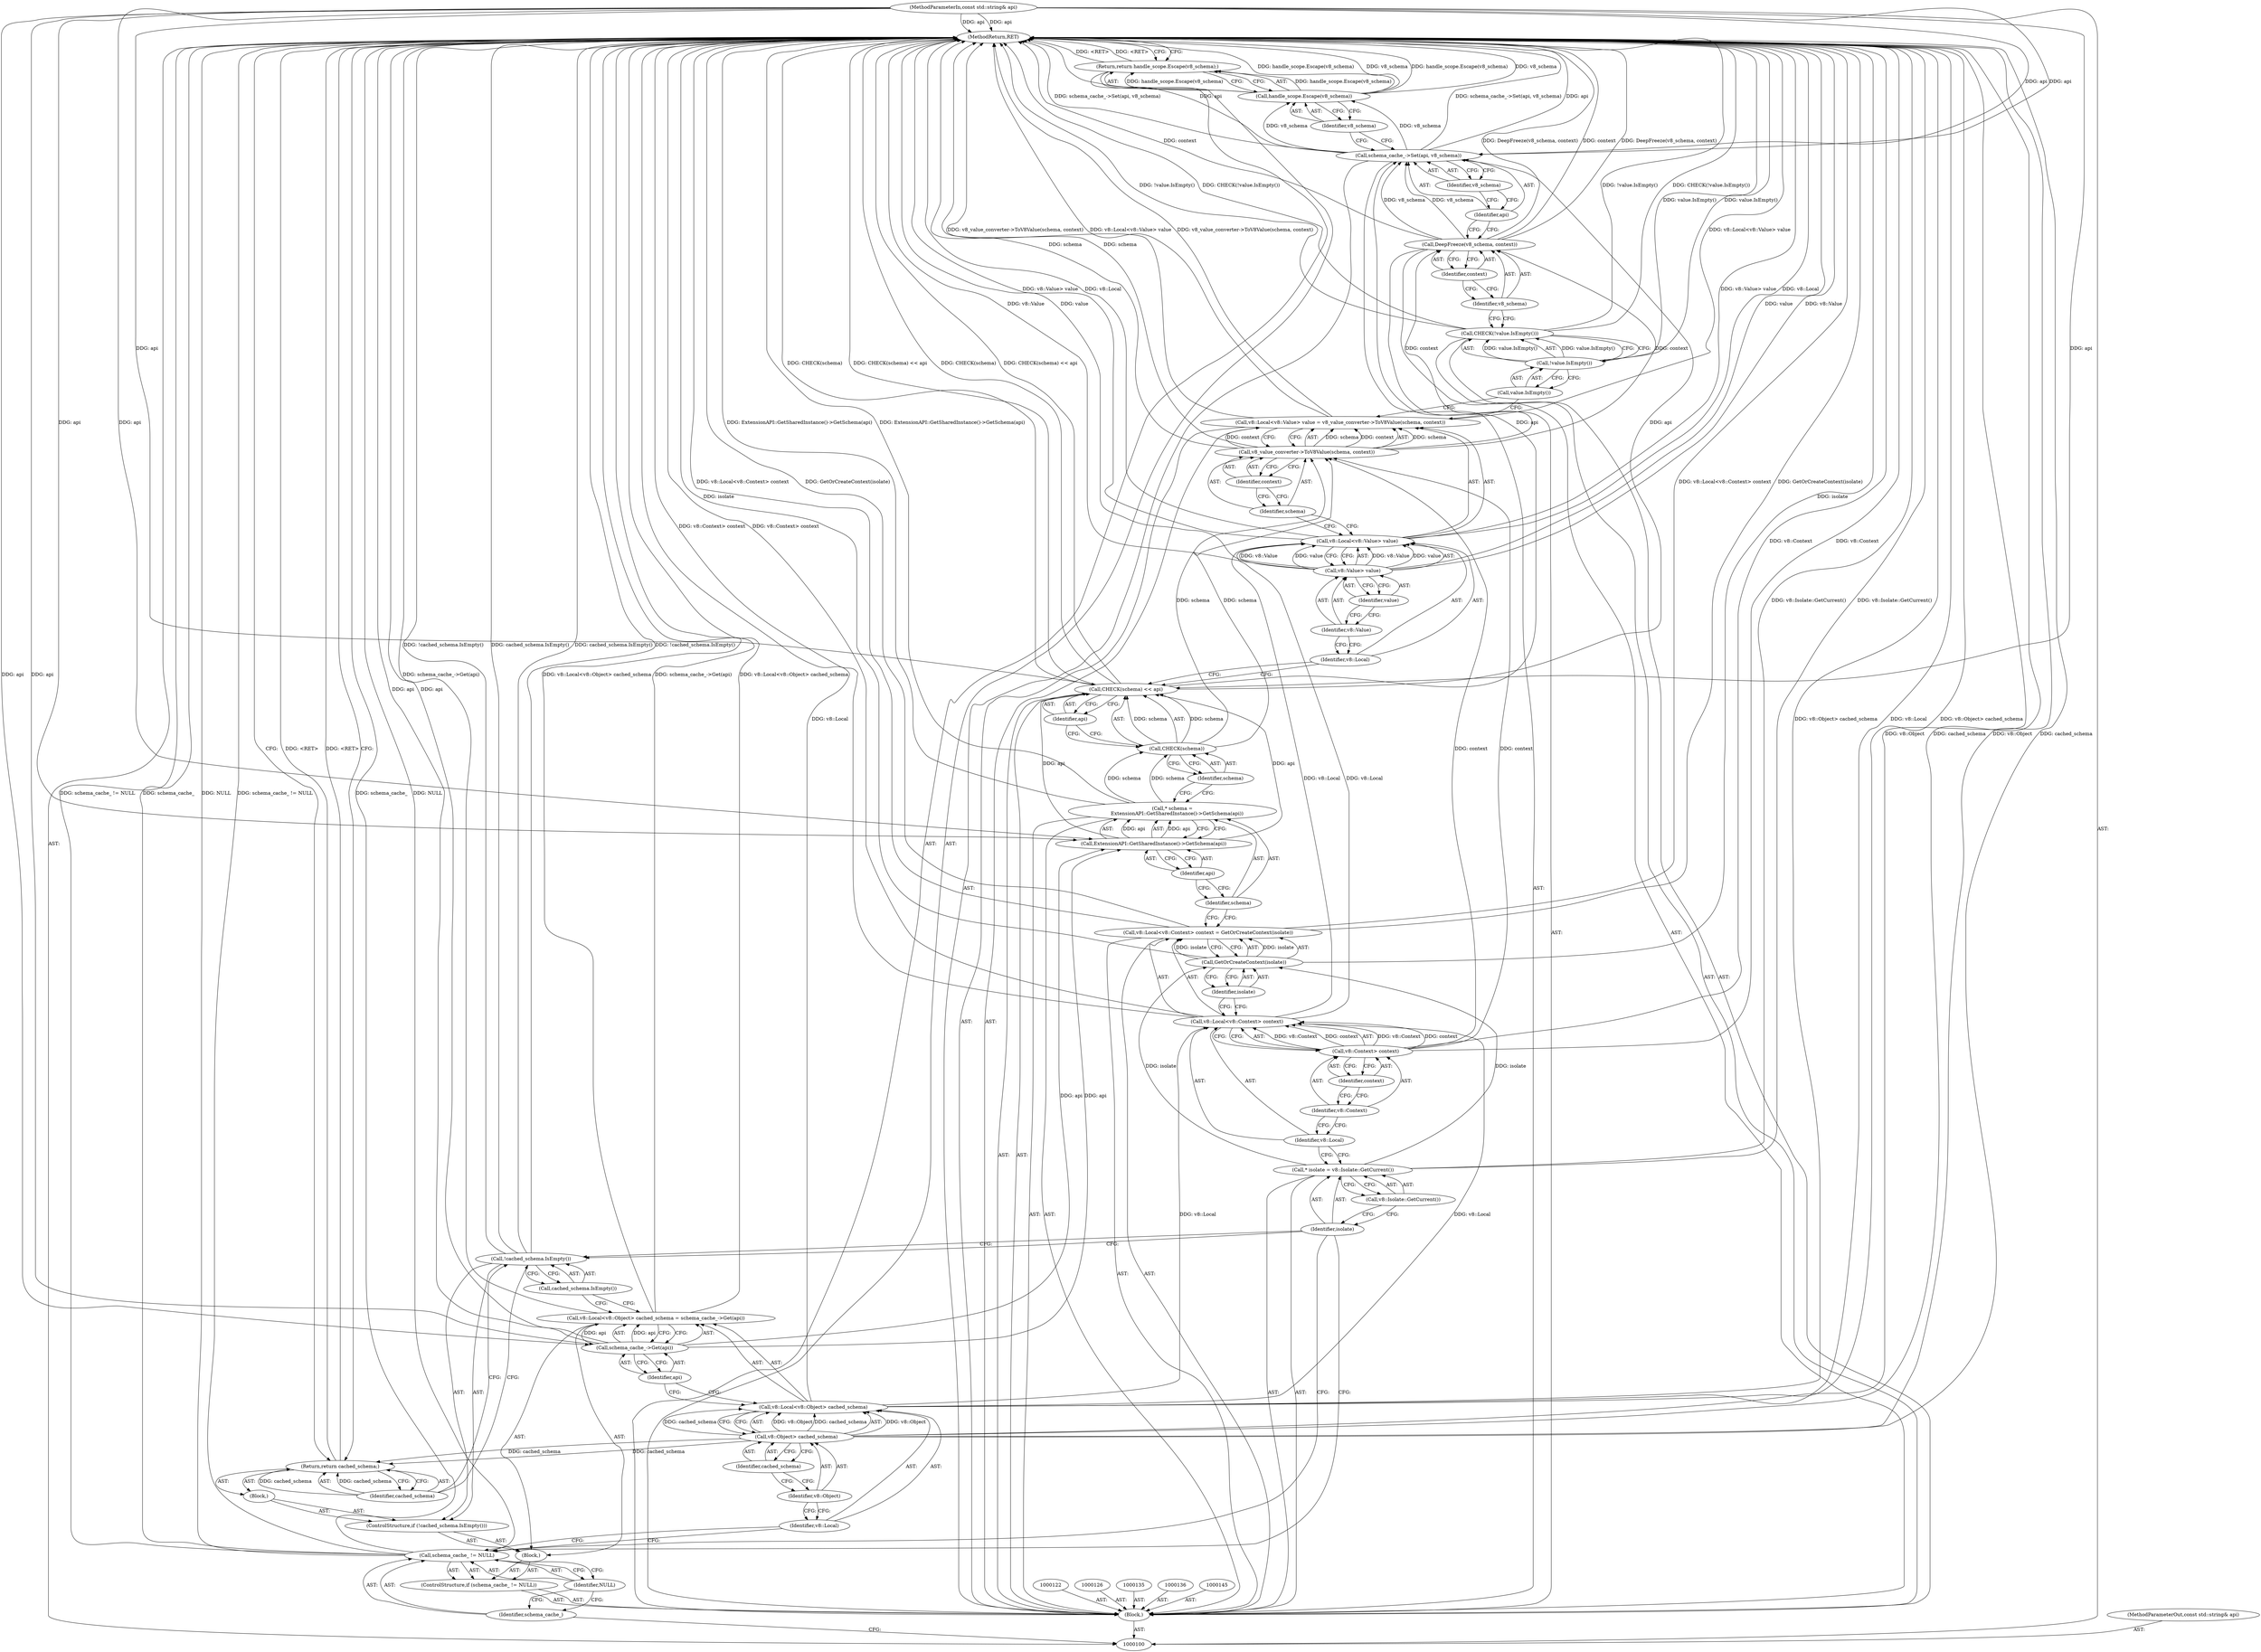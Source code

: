 digraph "0_Chrome_5fb2548448bd1b76a59d941b729d7a7f90d53bc8" {
"1000167" [label="(MethodReturn,RET)"];
"1000101" [label="(MethodParameterIn,const std::string& api)"];
"1000251" [label="(MethodParameterOut,const std::string& api)"];
"1000102" [label="(Block,)"];
"1000123" [label="(Call,* isolate = v8::Isolate::GetCurrent())"];
"1000124" [label="(Identifier,isolate)"];
"1000125" [label="(Call,v8::Isolate::GetCurrent())"];
"1000130" [label="(Call,v8::Context> context)"];
"1000131" [label="(Identifier,v8::Context)"];
"1000127" [label="(Call,v8::Local<v8::Context> context = GetOrCreateContext(isolate))"];
"1000128" [label="(Call,v8::Local<v8::Context> context)"];
"1000129" [label="(Identifier,v8::Local)"];
"1000132" [label="(Identifier,context)"];
"1000133" [label="(Call,GetOrCreateContext(isolate))"];
"1000134" [label="(Identifier,isolate)"];
"1000137" [label="(Call,* schema =\n      ExtensionAPI::GetSharedInstance()->GetSchema(api))"];
"1000138" [label="(Identifier,schema)"];
"1000140" [label="(Identifier,api)"];
"1000139" [label="(Call,ExtensionAPI::GetSharedInstance()->GetSchema(api))"];
"1000144" [label="(Identifier,api)"];
"1000141" [label="(Call,CHECK(schema) << api)"];
"1000142" [label="(Call,CHECK(schema))"];
"1000143" [label="(Identifier,schema)"];
"1000103" [label="(ControlStructure,if (schema_cache_ != NULL))"];
"1000106" [label="(Identifier,NULL)"];
"1000107" [label="(Block,)"];
"1000104" [label="(Call,schema_cache_ != NULL)"];
"1000105" [label="(Identifier,schema_cache_)"];
"1000149" [label="(Call,v8::Value> value)"];
"1000150" [label="(Identifier,v8::Value)"];
"1000146" [label="(Call,v8::Local<v8::Value> value = v8_value_converter->ToV8Value(schema, context))"];
"1000147" [label="(Call,v8::Local<v8::Value> value)"];
"1000148" [label="(Identifier,v8::Local)"];
"1000151" [label="(Identifier,value)"];
"1000152" [label="(Call,v8_value_converter->ToV8Value(schema, context))"];
"1000153" [label="(Identifier,schema)"];
"1000154" [label="(Identifier,context)"];
"1000157" [label="(Call,value.IsEmpty())"];
"1000155" [label="(Call,CHECK(!value.IsEmpty()))"];
"1000156" [label="(Call,!value.IsEmpty())"];
"1000159" [label="(Identifier,v8_schema)"];
"1000158" [label="(Call,DeepFreeze(v8_schema, context))"];
"1000160" [label="(Identifier,context)"];
"1000162" [label="(Identifier,api)"];
"1000163" [label="(Identifier,v8_schema)"];
"1000161" [label="(Call,schema_cache_->Set(api, v8_schema))"];
"1000165" [label="(Call,handle_scope.Escape(v8_schema))"];
"1000164" [label="(Return,return handle_scope.Escape(v8_schema);)"];
"1000166" [label="(Identifier,v8_schema)"];
"1000111" [label="(Call,v8::Object> cached_schema)"];
"1000112" [label="(Identifier,v8::Object)"];
"1000113" [label="(Identifier,cached_schema)"];
"1000108" [label="(Call,v8::Local<v8::Object> cached_schema = schema_cache_->Get(api))"];
"1000109" [label="(Call,v8::Local<v8::Object> cached_schema)"];
"1000110" [label="(Identifier,v8::Local)"];
"1000114" [label="(Call,schema_cache_->Get(api))"];
"1000115" [label="(Identifier,api)"];
"1000119" [label="(Block,)"];
"1000116" [label="(ControlStructure,if (!cached_schema.IsEmpty()))"];
"1000117" [label="(Call,!cached_schema.IsEmpty())"];
"1000118" [label="(Call,cached_schema.IsEmpty())"];
"1000121" [label="(Identifier,cached_schema)"];
"1000120" [label="(Return,return cached_schema;)"];
"1000167" -> "1000100"  [label="AST: "];
"1000167" -> "1000120"  [label="CFG: "];
"1000167" -> "1000164"  [label="CFG: "];
"1000120" -> "1000167"  [label="DDG: <RET>"];
"1000164" -> "1000167"  [label="DDG: <RET>"];
"1000117" -> "1000167"  [label="DDG: !cached_schema.IsEmpty()"];
"1000117" -> "1000167"  [label="DDG: cached_schema.IsEmpty()"];
"1000128" -> "1000167"  [label="DDG: v8::Context> context"];
"1000141" -> "1000167"  [label="DDG: CHECK(schema)"];
"1000141" -> "1000167"  [label="DDG: CHECK(schema) << api"];
"1000123" -> "1000167"  [label="DDG: v8::Isolate::GetCurrent()"];
"1000149" -> "1000167"  [label="DDG: value"];
"1000149" -> "1000167"  [label="DDG: v8::Value"];
"1000156" -> "1000167"  [label="DDG: value.IsEmpty()"];
"1000104" -> "1000167"  [label="DDG: schema_cache_ != NULL"];
"1000104" -> "1000167"  [label="DDG: schema_cache_"];
"1000104" -> "1000167"  [label="DDG: NULL"];
"1000114" -> "1000167"  [label="DDG: api"];
"1000108" -> "1000167"  [label="DDG: schema_cache_->Get(api)"];
"1000108" -> "1000167"  [label="DDG: v8::Local<v8::Object> cached_schema"];
"1000158" -> "1000167"  [label="DDG: context"];
"1000158" -> "1000167"  [label="DDG: DeepFreeze(v8_schema, context)"];
"1000137" -> "1000167"  [label="DDG: ExtensionAPI::GetSharedInstance()->GetSchema(api)"];
"1000165" -> "1000167"  [label="DDG: v8_schema"];
"1000165" -> "1000167"  [label="DDG: handle_scope.Escape(v8_schema)"];
"1000146" -> "1000167"  [label="DDG: v8_value_converter->ToV8Value(schema, context)"];
"1000146" -> "1000167"  [label="DDG: v8::Local<v8::Value> value"];
"1000155" -> "1000167"  [label="DDG: CHECK(!value.IsEmpty())"];
"1000155" -> "1000167"  [label="DDG: !value.IsEmpty()"];
"1000133" -> "1000167"  [label="DDG: isolate"];
"1000147" -> "1000167"  [label="DDG: v8::Value> value"];
"1000147" -> "1000167"  [label="DDG: v8::Local"];
"1000152" -> "1000167"  [label="DDG: schema"];
"1000127" -> "1000167"  [label="DDG: GetOrCreateContext(isolate)"];
"1000127" -> "1000167"  [label="DDG: v8::Local<v8::Context> context"];
"1000111" -> "1000167"  [label="DDG: v8::Object"];
"1000111" -> "1000167"  [label="DDG: cached_schema"];
"1000101" -> "1000167"  [label="DDG: api"];
"1000109" -> "1000167"  [label="DDG: v8::Local"];
"1000109" -> "1000167"  [label="DDG: v8::Object> cached_schema"];
"1000161" -> "1000167"  [label="DDG: api"];
"1000161" -> "1000167"  [label="DDG: schema_cache_->Set(api, v8_schema)"];
"1000130" -> "1000167"  [label="DDG: v8::Context"];
"1000101" -> "1000100"  [label="AST: "];
"1000101" -> "1000167"  [label="DDG: api"];
"1000101" -> "1000114"  [label="DDG: api"];
"1000101" -> "1000139"  [label="DDG: api"];
"1000101" -> "1000141"  [label="DDG: api"];
"1000101" -> "1000161"  [label="DDG: api"];
"1000251" -> "1000100"  [label="AST: "];
"1000102" -> "1000100"  [label="AST: "];
"1000103" -> "1000102"  [label="AST: "];
"1000122" -> "1000102"  [label="AST: "];
"1000123" -> "1000102"  [label="AST: "];
"1000126" -> "1000102"  [label="AST: "];
"1000127" -> "1000102"  [label="AST: "];
"1000135" -> "1000102"  [label="AST: "];
"1000136" -> "1000102"  [label="AST: "];
"1000137" -> "1000102"  [label="AST: "];
"1000141" -> "1000102"  [label="AST: "];
"1000145" -> "1000102"  [label="AST: "];
"1000146" -> "1000102"  [label="AST: "];
"1000155" -> "1000102"  [label="AST: "];
"1000158" -> "1000102"  [label="AST: "];
"1000161" -> "1000102"  [label="AST: "];
"1000164" -> "1000102"  [label="AST: "];
"1000123" -> "1000102"  [label="AST: "];
"1000123" -> "1000125"  [label="CFG: "];
"1000124" -> "1000123"  [label="AST: "];
"1000125" -> "1000123"  [label="AST: "];
"1000129" -> "1000123"  [label="CFG: "];
"1000123" -> "1000167"  [label="DDG: v8::Isolate::GetCurrent()"];
"1000123" -> "1000133"  [label="DDG: isolate"];
"1000124" -> "1000123"  [label="AST: "];
"1000124" -> "1000117"  [label="CFG: "];
"1000124" -> "1000104"  [label="CFG: "];
"1000125" -> "1000124"  [label="CFG: "];
"1000125" -> "1000123"  [label="AST: "];
"1000125" -> "1000124"  [label="CFG: "];
"1000123" -> "1000125"  [label="CFG: "];
"1000130" -> "1000128"  [label="AST: "];
"1000130" -> "1000132"  [label="CFG: "];
"1000131" -> "1000130"  [label="AST: "];
"1000132" -> "1000130"  [label="AST: "];
"1000128" -> "1000130"  [label="CFG: "];
"1000130" -> "1000167"  [label="DDG: v8::Context"];
"1000130" -> "1000128"  [label="DDG: v8::Context"];
"1000130" -> "1000128"  [label="DDG: context"];
"1000130" -> "1000152"  [label="DDG: context"];
"1000131" -> "1000130"  [label="AST: "];
"1000131" -> "1000129"  [label="CFG: "];
"1000132" -> "1000131"  [label="CFG: "];
"1000127" -> "1000102"  [label="AST: "];
"1000127" -> "1000133"  [label="CFG: "];
"1000128" -> "1000127"  [label="AST: "];
"1000133" -> "1000127"  [label="AST: "];
"1000138" -> "1000127"  [label="CFG: "];
"1000127" -> "1000167"  [label="DDG: GetOrCreateContext(isolate)"];
"1000127" -> "1000167"  [label="DDG: v8::Local<v8::Context> context"];
"1000133" -> "1000127"  [label="DDG: isolate"];
"1000128" -> "1000127"  [label="AST: "];
"1000128" -> "1000130"  [label="CFG: "];
"1000129" -> "1000128"  [label="AST: "];
"1000130" -> "1000128"  [label="AST: "];
"1000134" -> "1000128"  [label="CFG: "];
"1000128" -> "1000167"  [label="DDG: v8::Context> context"];
"1000109" -> "1000128"  [label="DDG: v8::Local"];
"1000130" -> "1000128"  [label="DDG: v8::Context"];
"1000130" -> "1000128"  [label="DDG: context"];
"1000128" -> "1000147"  [label="DDG: v8::Local"];
"1000129" -> "1000128"  [label="AST: "];
"1000129" -> "1000123"  [label="CFG: "];
"1000131" -> "1000129"  [label="CFG: "];
"1000132" -> "1000130"  [label="AST: "];
"1000132" -> "1000131"  [label="CFG: "];
"1000130" -> "1000132"  [label="CFG: "];
"1000133" -> "1000127"  [label="AST: "];
"1000133" -> "1000134"  [label="CFG: "];
"1000134" -> "1000133"  [label="AST: "];
"1000127" -> "1000133"  [label="CFG: "];
"1000133" -> "1000167"  [label="DDG: isolate"];
"1000133" -> "1000127"  [label="DDG: isolate"];
"1000123" -> "1000133"  [label="DDG: isolate"];
"1000134" -> "1000133"  [label="AST: "];
"1000134" -> "1000128"  [label="CFG: "];
"1000133" -> "1000134"  [label="CFG: "];
"1000137" -> "1000102"  [label="AST: "];
"1000137" -> "1000139"  [label="CFG: "];
"1000138" -> "1000137"  [label="AST: "];
"1000139" -> "1000137"  [label="AST: "];
"1000143" -> "1000137"  [label="CFG: "];
"1000137" -> "1000167"  [label="DDG: ExtensionAPI::GetSharedInstance()->GetSchema(api)"];
"1000139" -> "1000137"  [label="DDG: api"];
"1000137" -> "1000142"  [label="DDG: schema"];
"1000138" -> "1000137"  [label="AST: "];
"1000138" -> "1000127"  [label="CFG: "];
"1000140" -> "1000138"  [label="CFG: "];
"1000140" -> "1000139"  [label="AST: "];
"1000140" -> "1000138"  [label="CFG: "];
"1000139" -> "1000140"  [label="CFG: "];
"1000139" -> "1000137"  [label="AST: "];
"1000139" -> "1000140"  [label="CFG: "];
"1000140" -> "1000139"  [label="AST: "];
"1000137" -> "1000139"  [label="CFG: "];
"1000139" -> "1000137"  [label="DDG: api"];
"1000114" -> "1000139"  [label="DDG: api"];
"1000101" -> "1000139"  [label="DDG: api"];
"1000139" -> "1000141"  [label="DDG: api"];
"1000144" -> "1000141"  [label="AST: "];
"1000144" -> "1000142"  [label="CFG: "];
"1000141" -> "1000144"  [label="CFG: "];
"1000141" -> "1000102"  [label="AST: "];
"1000141" -> "1000144"  [label="CFG: "];
"1000142" -> "1000141"  [label="AST: "];
"1000144" -> "1000141"  [label="AST: "];
"1000148" -> "1000141"  [label="CFG: "];
"1000141" -> "1000167"  [label="DDG: CHECK(schema)"];
"1000141" -> "1000167"  [label="DDG: CHECK(schema) << api"];
"1000142" -> "1000141"  [label="DDG: schema"];
"1000139" -> "1000141"  [label="DDG: api"];
"1000101" -> "1000141"  [label="DDG: api"];
"1000141" -> "1000161"  [label="DDG: api"];
"1000142" -> "1000141"  [label="AST: "];
"1000142" -> "1000143"  [label="CFG: "];
"1000143" -> "1000142"  [label="AST: "];
"1000144" -> "1000142"  [label="CFG: "];
"1000142" -> "1000141"  [label="DDG: schema"];
"1000137" -> "1000142"  [label="DDG: schema"];
"1000142" -> "1000152"  [label="DDG: schema"];
"1000143" -> "1000142"  [label="AST: "];
"1000143" -> "1000137"  [label="CFG: "];
"1000142" -> "1000143"  [label="CFG: "];
"1000103" -> "1000102"  [label="AST: "];
"1000104" -> "1000103"  [label="AST: "];
"1000107" -> "1000103"  [label="AST: "];
"1000106" -> "1000104"  [label="AST: "];
"1000106" -> "1000105"  [label="CFG: "];
"1000104" -> "1000106"  [label="CFG: "];
"1000107" -> "1000103"  [label="AST: "];
"1000108" -> "1000107"  [label="AST: "];
"1000116" -> "1000107"  [label="AST: "];
"1000104" -> "1000103"  [label="AST: "];
"1000104" -> "1000106"  [label="CFG: "];
"1000105" -> "1000104"  [label="AST: "];
"1000106" -> "1000104"  [label="AST: "];
"1000110" -> "1000104"  [label="CFG: "];
"1000124" -> "1000104"  [label="CFG: "];
"1000104" -> "1000167"  [label="DDG: schema_cache_ != NULL"];
"1000104" -> "1000167"  [label="DDG: schema_cache_"];
"1000104" -> "1000167"  [label="DDG: NULL"];
"1000105" -> "1000104"  [label="AST: "];
"1000105" -> "1000100"  [label="CFG: "];
"1000106" -> "1000105"  [label="CFG: "];
"1000149" -> "1000147"  [label="AST: "];
"1000149" -> "1000151"  [label="CFG: "];
"1000150" -> "1000149"  [label="AST: "];
"1000151" -> "1000149"  [label="AST: "];
"1000147" -> "1000149"  [label="CFG: "];
"1000149" -> "1000167"  [label="DDG: value"];
"1000149" -> "1000167"  [label="DDG: v8::Value"];
"1000149" -> "1000147"  [label="DDG: v8::Value"];
"1000149" -> "1000147"  [label="DDG: value"];
"1000150" -> "1000149"  [label="AST: "];
"1000150" -> "1000148"  [label="CFG: "];
"1000151" -> "1000150"  [label="CFG: "];
"1000146" -> "1000102"  [label="AST: "];
"1000146" -> "1000152"  [label="CFG: "];
"1000147" -> "1000146"  [label="AST: "];
"1000152" -> "1000146"  [label="AST: "];
"1000157" -> "1000146"  [label="CFG: "];
"1000146" -> "1000167"  [label="DDG: v8_value_converter->ToV8Value(schema, context)"];
"1000146" -> "1000167"  [label="DDG: v8::Local<v8::Value> value"];
"1000152" -> "1000146"  [label="DDG: schema"];
"1000152" -> "1000146"  [label="DDG: context"];
"1000147" -> "1000146"  [label="AST: "];
"1000147" -> "1000149"  [label="CFG: "];
"1000148" -> "1000147"  [label="AST: "];
"1000149" -> "1000147"  [label="AST: "];
"1000153" -> "1000147"  [label="CFG: "];
"1000147" -> "1000167"  [label="DDG: v8::Value> value"];
"1000147" -> "1000167"  [label="DDG: v8::Local"];
"1000128" -> "1000147"  [label="DDG: v8::Local"];
"1000149" -> "1000147"  [label="DDG: v8::Value"];
"1000149" -> "1000147"  [label="DDG: value"];
"1000148" -> "1000147"  [label="AST: "];
"1000148" -> "1000141"  [label="CFG: "];
"1000150" -> "1000148"  [label="CFG: "];
"1000151" -> "1000149"  [label="AST: "];
"1000151" -> "1000150"  [label="CFG: "];
"1000149" -> "1000151"  [label="CFG: "];
"1000152" -> "1000146"  [label="AST: "];
"1000152" -> "1000154"  [label="CFG: "];
"1000153" -> "1000152"  [label="AST: "];
"1000154" -> "1000152"  [label="AST: "];
"1000146" -> "1000152"  [label="CFG: "];
"1000152" -> "1000167"  [label="DDG: schema"];
"1000152" -> "1000146"  [label="DDG: schema"];
"1000152" -> "1000146"  [label="DDG: context"];
"1000142" -> "1000152"  [label="DDG: schema"];
"1000130" -> "1000152"  [label="DDG: context"];
"1000152" -> "1000158"  [label="DDG: context"];
"1000153" -> "1000152"  [label="AST: "];
"1000153" -> "1000147"  [label="CFG: "];
"1000154" -> "1000153"  [label="CFG: "];
"1000154" -> "1000152"  [label="AST: "];
"1000154" -> "1000153"  [label="CFG: "];
"1000152" -> "1000154"  [label="CFG: "];
"1000157" -> "1000156"  [label="AST: "];
"1000157" -> "1000146"  [label="CFG: "];
"1000156" -> "1000157"  [label="CFG: "];
"1000155" -> "1000102"  [label="AST: "];
"1000155" -> "1000156"  [label="CFG: "];
"1000156" -> "1000155"  [label="AST: "];
"1000159" -> "1000155"  [label="CFG: "];
"1000155" -> "1000167"  [label="DDG: CHECK(!value.IsEmpty())"];
"1000155" -> "1000167"  [label="DDG: !value.IsEmpty()"];
"1000156" -> "1000155"  [label="DDG: value.IsEmpty()"];
"1000156" -> "1000155"  [label="AST: "];
"1000156" -> "1000157"  [label="CFG: "];
"1000157" -> "1000156"  [label="AST: "];
"1000155" -> "1000156"  [label="CFG: "];
"1000156" -> "1000167"  [label="DDG: value.IsEmpty()"];
"1000156" -> "1000155"  [label="DDG: value.IsEmpty()"];
"1000159" -> "1000158"  [label="AST: "];
"1000159" -> "1000155"  [label="CFG: "];
"1000160" -> "1000159"  [label="CFG: "];
"1000158" -> "1000102"  [label="AST: "];
"1000158" -> "1000160"  [label="CFG: "];
"1000159" -> "1000158"  [label="AST: "];
"1000160" -> "1000158"  [label="AST: "];
"1000162" -> "1000158"  [label="CFG: "];
"1000158" -> "1000167"  [label="DDG: context"];
"1000158" -> "1000167"  [label="DDG: DeepFreeze(v8_schema, context)"];
"1000152" -> "1000158"  [label="DDG: context"];
"1000158" -> "1000161"  [label="DDG: v8_schema"];
"1000160" -> "1000158"  [label="AST: "];
"1000160" -> "1000159"  [label="CFG: "];
"1000158" -> "1000160"  [label="CFG: "];
"1000162" -> "1000161"  [label="AST: "];
"1000162" -> "1000158"  [label="CFG: "];
"1000163" -> "1000162"  [label="CFG: "];
"1000163" -> "1000161"  [label="AST: "];
"1000163" -> "1000162"  [label="CFG: "];
"1000161" -> "1000163"  [label="CFG: "];
"1000161" -> "1000102"  [label="AST: "];
"1000161" -> "1000163"  [label="CFG: "];
"1000162" -> "1000161"  [label="AST: "];
"1000163" -> "1000161"  [label="AST: "];
"1000166" -> "1000161"  [label="CFG: "];
"1000161" -> "1000167"  [label="DDG: api"];
"1000161" -> "1000167"  [label="DDG: schema_cache_->Set(api, v8_schema)"];
"1000141" -> "1000161"  [label="DDG: api"];
"1000101" -> "1000161"  [label="DDG: api"];
"1000158" -> "1000161"  [label="DDG: v8_schema"];
"1000161" -> "1000165"  [label="DDG: v8_schema"];
"1000165" -> "1000164"  [label="AST: "];
"1000165" -> "1000166"  [label="CFG: "];
"1000166" -> "1000165"  [label="AST: "];
"1000164" -> "1000165"  [label="CFG: "];
"1000165" -> "1000167"  [label="DDG: v8_schema"];
"1000165" -> "1000167"  [label="DDG: handle_scope.Escape(v8_schema)"];
"1000165" -> "1000164"  [label="DDG: handle_scope.Escape(v8_schema)"];
"1000161" -> "1000165"  [label="DDG: v8_schema"];
"1000164" -> "1000102"  [label="AST: "];
"1000164" -> "1000165"  [label="CFG: "];
"1000165" -> "1000164"  [label="AST: "];
"1000167" -> "1000164"  [label="CFG: "];
"1000164" -> "1000167"  [label="DDG: <RET>"];
"1000165" -> "1000164"  [label="DDG: handle_scope.Escape(v8_schema)"];
"1000166" -> "1000165"  [label="AST: "];
"1000166" -> "1000161"  [label="CFG: "];
"1000165" -> "1000166"  [label="CFG: "];
"1000111" -> "1000109"  [label="AST: "];
"1000111" -> "1000113"  [label="CFG: "];
"1000112" -> "1000111"  [label="AST: "];
"1000113" -> "1000111"  [label="AST: "];
"1000109" -> "1000111"  [label="CFG: "];
"1000111" -> "1000167"  [label="DDG: v8::Object"];
"1000111" -> "1000167"  [label="DDG: cached_schema"];
"1000111" -> "1000109"  [label="DDG: v8::Object"];
"1000111" -> "1000109"  [label="DDG: cached_schema"];
"1000111" -> "1000120"  [label="DDG: cached_schema"];
"1000112" -> "1000111"  [label="AST: "];
"1000112" -> "1000110"  [label="CFG: "];
"1000113" -> "1000112"  [label="CFG: "];
"1000113" -> "1000111"  [label="AST: "];
"1000113" -> "1000112"  [label="CFG: "];
"1000111" -> "1000113"  [label="CFG: "];
"1000108" -> "1000107"  [label="AST: "];
"1000108" -> "1000114"  [label="CFG: "];
"1000109" -> "1000108"  [label="AST: "];
"1000114" -> "1000108"  [label="AST: "];
"1000118" -> "1000108"  [label="CFG: "];
"1000108" -> "1000167"  [label="DDG: schema_cache_->Get(api)"];
"1000108" -> "1000167"  [label="DDG: v8::Local<v8::Object> cached_schema"];
"1000114" -> "1000108"  [label="DDG: api"];
"1000109" -> "1000108"  [label="AST: "];
"1000109" -> "1000111"  [label="CFG: "];
"1000110" -> "1000109"  [label="AST: "];
"1000111" -> "1000109"  [label="AST: "];
"1000115" -> "1000109"  [label="CFG: "];
"1000109" -> "1000167"  [label="DDG: v8::Local"];
"1000109" -> "1000167"  [label="DDG: v8::Object> cached_schema"];
"1000111" -> "1000109"  [label="DDG: v8::Object"];
"1000111" -> "1000109"  [label="DDG: cached_schema"];
"1000109" -> "1000128"  [label="DDG: v8::Local"];
"1000110" -> "1000109"  [label="AST: "];
"1000110" -> "1000104"  [label="CFG: "];
"1000112" -> "1000110"  [label="CFG: "];
"1000114" -> "1000108"  [label="AST: "];
"1000114" -> "1000115"  [label="CFG: "];
"1000115" -> "1000114"  [label="AST: "];
"1000108" -> "1000114"  [label="CFG: "];
"1000114" -> "1000167"  [label="DDG: api"];
"1000114" -> "1000108"  [label="DDG: api"];
"1000101" -> "1000114"  [label="DDG: api"];
"1000114" -> "1000139"  [label="DDG: api"];
"1000115" -> "1000114"  [label="AST: "];
"1000115" -> "1000109"  [label="CFG: "];
"1000114" -> "1000115"  [label="CFG: "];
"1000119" -> "1000116"  [label="AST: "];
"1000120" -> "1000119"  [label="AST: "];
"1000116" -> "1000107"  [label="AST: "];
"1000117" -> "1000116"  [label="AST: "];
"1000119" -> "1000116"  [label="AST: "];
"1000117" -> "1000116"  [label="AST: "];
"1000117" -> "1000118"  [label="CFG: "];
"1000118" -> "1000117"  [label="AST: "];
"1000121" -> "1000117"  [label="CFG: "];
"1000124" -> "1000117"  [label="CFG: "];
"1000117" -> "1000167"  [label="DDG: !cached_schema.IsEmpty()"];
"1000117" -> "1000167"  [label="DDG: cached_schema.IsEmpty()"];
"1000118" -> "1000117"  [label="AST: "];
"1000118" -> "1000108"  [label="CFG: "];
"1000117" -> "1000118"  [label="CFG: "];
"1000121" -> "1000120"  [label="AST: "];
"1000121" -> "1000117"  [label="CFG: "];
"1000120" -> "1000121"  [label="CFG: "];
"1000121" -> "1000120"  [label="DDG: cached_schema"];
"1000120" -> "1000119"  [label="AST: "];
"1000120" -> "1000121"  [label="CFG: "];
"1000121" -> "1000120"  [label="AST: "];
"1000167" -> "1000120"  [label="CFG: "];
"1000120" -> "1000167"  [label="DDG: <RET>"];
"1000121" -> "1000120"  [label="DDG: cached_schema"];
"1000111" -> "1000120"  [label="DDG: cached_schema"];
}
